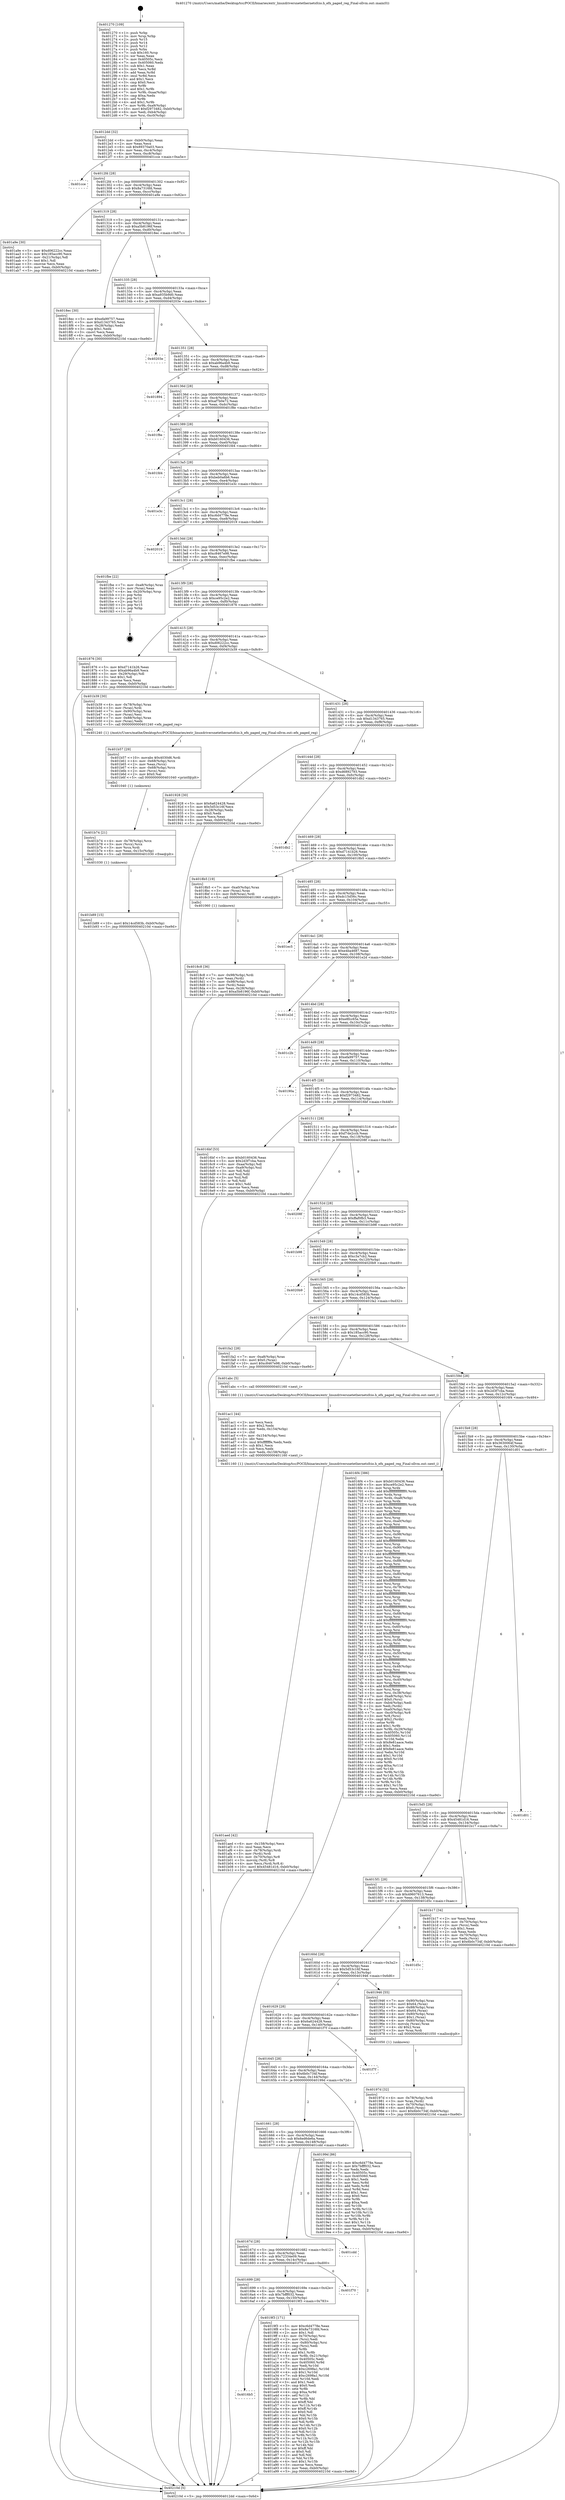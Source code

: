 digraph "0x401270" {
  label = "0x401270 (/mnt/c/Users/mathe/Desktop/tcc/POCII/binaries/extr_linuxdriversnetethernetsfcio.h_efx_paged_reg_Final-ollvm.out::main(0))"
  labelloc = "t"
  node[shape=record]

  Entry [label="",width=0.3,height=0.3,shape=circle,fillcolor=black,style=filled]
  "0x4012dd" [label="{
     0x4012dd [32]\l
     | [instrs]\l
     &nbsp;&nbsp;0x4012dd \<+6\>: mov -0xb0(%rbp),%eax\l
     &nbsp;&nbsp;0x4012e3 \<+2\>: mov %eax,%ecx\l
     &nbsp;&nbsp;0x4012e5 \<+6\>: sub $0x89370a03,%ecx\l
     &nbsp;&nbsp;0x4012eb \<+6\>: mov %eax,-0xc4(%rbp)\l
     &nbsp;&nbsp;0x4012f1 \<+6\>: mov %ecx,-0xc8(%rbp)\l
     &nbsp;&nbsp;0x4012f7 \<+6\>: je 0000000000401cce \<main+0xa5e\>\l
  }"]
  "0x401cce" [label="{
     0x401cce\l
  }", style=dashed]
  "0x4012fd" [label="{
     0x4012fd [28]\l
     | [instrs]\l
     &nbsp;&nbsp;0x4012fd \<+5\>: jmp 0000000000401302 \<main+0x92\>\l
     &nbsp;&nbsp;0x401302 \<+6\>: mov -0xc4(%rbp),%eax\l
     &nbsp;&nbsp;0x401308 \<+5\>: sub $0x8a7316fd,%eax\l
     &nbsp;&nbsp;0x40130d \<+6\>: mov %eax,-0xcc(%rbp)\l
     &nbsp;&nbsp;0x401313 \<+6\>: je 0000000000401a9e \<main+0x82e\>\l
  }"]
  Exit [label="",width=0.3,height=0.3,shape=circle,fillcolor=black,style=filled,peripheries=2]
  "0x401a9e" [label="{
     0x401a9e [30]\l
     | [instrs]\l
     &nbsp;&nbsp;0x401a9e \<+5\>: mov $0xd06222cc,%eax\l
     &nbsp;&nbsp;0x401aa3 \<+5\>: mov $0x185acc90,%ecx\l
     &nbsp;&nbsp;0x401aa8 \<+3\>: mov -0x21(%rbp),%dl\l
     &nbsp;&nbsp;0x401aab \<+3\>: test $0x1,%dl\l
     &nbsp;&nbsp;0x401aae \<+3\>: cmovne %ecx,%eax\l
     &nbsp;&nbsp;0x401ab1 \<+6\>: mov %eax,-0xb0(%rbp)\l
     &nbsp;&nbsp;0x401ab7 \<+5\>: jmp 000000000040210d \<main+0xe9d\>\l
  }"]
  "0x401319" [label="{
     0x401319 [28]\l
     | [instrs]\l
     &nbsp;&nbsp;0x401319 \<+5\>: jmp 000000000040131e \<main+0xae\>\l
     &nbsp;&nbsp;0x40131e \<+6\>: mov -0xc4(%rbp),%eax\l
     &nbsp;&nbsp;0x401324 \<+5\>: sub $0xa5b8196f,%eax\l
     &nbsp;&nbsp;0x401329 \<+6\>: mov %eax,-0xd0(%rbp)\l
     &nbsp;&nbsp;0x40132f \<+6\>: je 00000000004018ec \<main+0x67c\>\l
  }"]
  "0x401b89" [label="{
     0x401b89 [15]\l
     | [instrs]\l
     &nbsp;&nbsp;0x401b89 \<+10\>: movl $0x14cd583b,-0xb0(%rbp)\l
     &nbsp;&nbsp;0x401b93 \<+5\>: jmp 000000000040210d \<main+0xe9d\>\l
  }"]
  "0x4018ec" [label="{
     0x4018ec [30]\l
     | [instrs]\l
     &nbsp;&nbsp;0x4018ec \<+5\>: mov $0xefa99757,%eax\l
     &nbsp;&nbsp;0x4018f1 \<+5\>: mov $0xd1343765,%ecx\l
     &nbsp;&nbsp;0x4018f6 \<+3\>: mov -0x28(%rbp),%edx\l
     &nbsp;&nbsp;0x4018f9 \<+3\>: cmp $0x1,%edx\l
     &nbsp;&nbsp;0x4018fc \<+3\>: cmovl %ecx,%eax\l
     &nbsp;&nbsp;0x4018ff \<+6\>: mov %eax,-0xb0(%rbp)\l
     &nbsp;&nbsp;0x401905 \<+5\>: jmp 000000000040210d \<main+0xe9d\>\l
  }"]
  "0x401335" [label="{
     0x401335 [28]\l
     | [instrs]\l
     &nbsp;&nbsp;0x401335 \<+5\>: jmp 000000000040133a \<main+0xca\>\l
     &nbsp;&nbsp;0x40133a \<+6\>: mov -0xc4(%rbp),%eax\l
     &nbsp;&nbsp;0x401340 \<+5\>: sub $0xa935b9d0,%eax\l
     &nbsp;&nbsp;0x401345 \<+6\>: mov %eax,-0xd4(%rbp)\l
     &nbsp;&nbsp;0x40134b \<+6\>: je 000000000040203e \<main+0xdce\>\l
  }"]
  "0x401b74" [label="{
     0x401b74 [21]\l
     | [instrs]\l
     &nbsp;&nbsp;0x401b74 \<+4\>: mov -0x78(%rbp),%rcx\l
     &nbsp;&nbsp;0x401b78 \<+3\>: mov (%rcx),%rcx\l
     &nbsp;&nbsp;0x401b7b \<+3\>: mov %rcx,%rdi\l
     &nbsp;&nbsp;0x401b7e \<+6\>: mov %eax,-0x15c(%rbp)\l
     &nbsp;&nbsp;0x401b84 \<+5\>: call 0000000000401030 \<free@plt\>\l
     | [calls]\l
     &nbsp;&nbsp;0x401030 \{1\} (unknown)\l
  }"]
  "0x40203e" [label="{
     0x40203e\l
  }", style=dashed]
  "0x401351" [label="{
     0x401351 [28]\l
     | [instrs]\l
     &nbsp;&nbsp;0x401351 \<+5\>: jmp 0000000000401356 \<main+0xe6\>\l
     &nbsp;&nbsp;0x401356 \<+6\>: mov -0xc4(%rbp),%eax\l
     &nbsp;&nbsp;0x40135c \<+5\>: sub $0xab96a4b9,%eax\l
     &nbsp;&nbsp;0x401361 \<+6\>: mov %eax,-0xd8(%rbp)\l
     &nbsp;&nbsp;0x401367 \<+6\>: je 0000000000401894 \<main+0x624\>\l
  }"]
  "0x401b57" [label="{
     0x401b57 [29]\l
     | [instrs]\l
     &nbsp;&nbsp;0x401b57 \<+10\>: movabs $0x4030d6,%rdi\l
     &nbsp;&nbsp;0x401b61 \<+4\>: mov -0x68(%rbp),%rcx\l
     &nbsp;&nbsp;0x401b65 \<+2\>: mov %eax,(%rcx)\l
     &nbsp;&nbsp;0x401b67 \<+4\>: mov -0x68(%rbp),%rcx\l
     &nbsp;&nbsp;0x401b6b \<+2\>: mov (%rcx),%esi\l
     &nbsp;&nbsp;0x401b6d \<+2\>: mov $0x0,%al\l
     &nbsp;&nbsp;0x401b6f \<+5\>: call 0000000000401040 \<printf@plt\>\l
     | [calls]\l
     &nbsp;&nbsp;0x401040 \{1\} (unknown)\l
  }"]
  "0x401894" [label="{
     0x401894\l
  }", style=dashed]
  "0x40136d" [label="{
     0x40136d [28]\l
     | [instrs]\l
     &nbsp;&nbsp;0x40136d \<+5\>: jmp 0000000000401372 \<main+0x102\>\l
     &nbsp;&nbsp;0x401372 \<+6\>: mov -0xc4(%rbp),%eax\l
     &nbsp;&nbsp;0x401378 \<+5\>: sub $0xaf7b0e72,%eax\l
     &nbsp;&nbsp;0x40137d \<+6\>: mov %eax,-0xdc(%rbp)\l
     &nbsp;&nbsp;0x401383 \<+6\>: je 0000000000401f8e \<main+0xd1e\>\l
  }"]
  "0x401aed" [label="{
     0x401aed [42]\l
     | [instrs]\l
     &nbsp;&nbsp;0x401aed \<+6\>: mov -0x158(%rbp),%ecx\l
     &nbsp;&nbsp;0x401af3 \<+3\>: imul %eax,%ecx\l
     &nbsp;&nbsp;0x401af6 \<+4\>: mov -0x78(%rbp),%rdi\l
     &nbsp;&nbsp;0x401afa \<+3\>: mov (%rdi),%rdi\l
     &nbsp;&nbsp;0x401afd \<+4\>: mov -0x70(%rbp),%r8\l
     &nbsp;&nbsp;0x401b01 \<+3\>: movslq (%r8),%r8\l
     &nbsp;&nbsp;0x401b04 \<+4\>: mov %ecx,(%rdi,%r8,4)\l
     &nbsp;&nbsp;0x401b08 \<+10\>: movl $0x45481d16,-0xb0(%rbp)\l
     &nbsp;&nbsp;0x401b12 \<+5\>: jmp 000000000040210d \<main+0xe9d\>\l
  }"]
  "0x401f8e" [label="{
     0x401f8e\l
  }", style=dashed]
  "0x401389" [label="{
     0x401389 [28]\l
     | [instrs]\l
     &nbsp;&nbsp;0x401389 \<+5\>: jmp 000000000040138e \<main+0x11e\>\l
     &nbsp;&nbsp;0x40138e \<+6\>: mov -0xc4(%rbp),%eax\l
     &nbsp;&nbsp;0x401394 \<+5\>: sub $0xb0160436,%eax\l
     &nbsp;&nbsp;0x401399 \<+6\>: mov %eax,-0xe0(%rbp)\l
     &nbsp;&nbsp;0x40139f \<+6\>: je 0000000000401fd4 \<main+0xd64\>\l
  }"]
  "0x401ac1" [label="{
     0x401ac1 [44]\l
     | [instrs]\l
     &nbsp;&nbsp;0x401ac1 \<+2\>: xor %ecx,%ecx\l
     &nbsp;&nbsp;0x401ac3 \<+5\>: mov $0x2,%edx\l
     &nbsp;&nbsp;0x401ac8 \<+6\>: mov %edx,-0x154(%rbp)\l
     &nbsp;&nbsp;0x401ace \<+1\>: cltd\l
     &nbsp;&nbsp;0x401acf \<+6\>: mov -0x154(%rbp),%esi\l
     &nbsp;&nbsp;0x401ad5 \<+2\>: idiv %esi\l
     &nbsp;&nbsp;0x401ad7 \<+6\>: imul $0xfffffffe,%edx,%edx\l
     &nbsp;&nbsp;0x401add \<+3\>: sub $0x1,%ecx\l
     &nbsp;&nbsp;0x401ae0 \<+2\>: sub %ecx,%edx\l
     &nbsp;&nbsp;0x401ae2 \<+6\>: mov %edx,-0x158(%rbp)\l
     &nbsp;&nbsp;0x401ae8 \<+5\>: call 0000000000401160 \<next_i\>\l
     | [calls]\l
     &nbsp;&nbsp;0x401160 \{1\} (/mnt/c/Users/mathe/Desktop/tcc/POCII/binaries/extr_linuxdriversnetethernetsfcio.h_efx_paged_reg_Final-ollvm.out::next_i)\l
  }"]
  "0x401fd4" [label="{
     0x401fd4\l
  }", style=dashed]
  "0x4013a5" [label="{
     0x4013a5 [28]\l
     | [instrs]\l
     &nbsp;&nbsp;0x4013a5 \<+5\>: jmp 00000000004013aa \<main+0x13a\>\l
     &nbsp;&nbsp;0x4013aa \<+6\>: mov -0xc4(%rbp),%eax\l
     &nbsp;&nbsp;0x4013b0 \<+5\>: sub $0xbeb0a6b6,%eax\l
     &nbsp;&nbsp;0x4013b5 \<+6\>: mov %eax,-0xe4(%rbp)\l
     &nbsp;&nbsp;0x4013bb \<+6\>: je 0000000000401e3c \<main+0xbcc\>\l
  }"]
  "0x4016b5" [label="{
     0x4016b5\l
  }", style=dashed]
  "0x401e3c" [label="{
     0x401e3c\l
  }", style=dashed]
  "0x4013c1" [label="{
     0x4013c1 [28]\l
     | [instrs]\l
     &nbsp;&nbsp;0x4013c1 \<+5\>: jmp 00000000004013c6 \<main+0x156\>\l
     &nbsp;&nbsp;0x4013c6 \<+6\>: mov -0xc4(%rbp),%eax\l
     &nbsp;&nbsp;0x4013cc \<+5\>: sub $0xc6d4778e,%eax\l
     &nbsp;&nbsp;0x4013d1 \<+6\>: mov %eax,-0xe8(%rbp)\l
     &nbsp;&nbsp;0x4013d7 \<+6\>: je 0000000000402019 \<main+0xda9\>\l
  }"]
  "0x4019f3" [label="{
     0x4019f3 [171]\l
     | [instrs]\l
     &nbsp;&nbsp;0x4019f3 \<+5\>: mov $0xc6d4778e,%eax\l
     &nbsp;&nbsp;0x4019f8 \<+5\>: mov $0x8a7316fd,%ecx\l
     &nbsp;&nbsp;0x4019fd \<+2\>: mov $0x1,%dl\l
     &nbsp;&nbsp;0x4019ff \<+4\>: mov -0x70(%rbp),%rsi\l
     &nbsp;&nbsp;0x401a03 \<+2\>: mov (%rsi),%edi\l
     &nbsp;&nbsp;0x401a05 \<+4\>: mov -0x80(%rbp),%rsi\l
     &nbsp;&nbsp;0x401a09 \<+2\>: cmp (%rsi),%edi\l
     &nbsp;&nbsp;0x401a0b \<+4\>: setl %r8b\l
     &nbsp;&nbsp;0x401a0f \<+4\>: and $0x1,%r8b\l
     &nbsp;&nbsp;0x401a13 \<+4\>: mov %r8b,-0x21(%rbp)\l
     &nbsp;&nbsp;0x401a17 \<+7\>: mov 0x40505c,%edi\l
     &nbsp;&nbsp;0x401a1e \<+8\>: mov 0x405060,%r9d\l
     &nbsp;&nbsp;0x401a26 \<+3\>: mov %edi,%r10d\l
     &nbsp;&nbsp;0x401a29 \<+7\>: add $0xc2698a1,%r10d\l
     &nbsp;&nbsp;0x401a30 \<+4\>: sub $0x1,%r10d\l
     &nbsp;&nbsp;0x401a34 \<+7\>: sub $0xc2698a1,%r10d\l
     &nbsp;&nbsp;0x401a3b \<+4\>: imul %r10d,%edi\l
     &nbsp;&nbsp;0x401a3f \<+3\>: and $0x1,%edi\l
     &nbsp;&nbsp;0x401a42 \<+3\>: cmp $0x0,%edi\l
     &nbsp;&nbsp;0x401a45 \<+4\>: sete %r8b\l
     &nbsp;&nbsp;0x401a49 \<+4\>: cmp $0xa,%r9d\l
     &nbsp;&nbsp;0x401a4d \<+4\>: setl %r11b\l
     &nbsp;&nbsp;0x401a51 \<+3\>: mov %r8b,%bl\l
     &nbsp;&nbsp;0x401a54 \<+3\>: xor $0xff,%bl\l
     &nbsp;&nbsp;0x401a57 \<+3\>: mov %r11b,%r14b\l
     &nbsp;&nbsp;0x401a5a \<+4\>: xor $0xff,%r14b\l
     &nbsp;&nbsp;0x401a5e \<+3\>: xor $0x0,%dl\l
     &nbsp;&nbsp;0x401a61 \<+3\>: mov %bl,%r15b\l
     &nbsp;&nbsp;0x401a64 \<+4\>: and $0x0,%r15b\l
     &nbsp;&nbsp;0x401a68 \<+3\>: and %dl,%r8b\l
     &nbsp;&nbsp;0x401a6b \<+3\>: mov %r14b,%r12b\l
     &nbsp;&nbsp;0x401a6e \<+4\>: and $0x0,%r12b\l
     &nbsp;&nbsp;0x401a72 \<+3\>: and %dl,%r11b\l
     &nbsp;&nbsp;0x401a75 \<+3\>: or %r8b,%r15b\l
     &nbsp;&nbsp;0x401a78 \<+3\>: or %r11b,%r12b\l
     &nbsp;&nbsp;0x401a7b \<+3\>: xor %r12b,%r15b\l
     &nbsp;&nbsp;0x401a7e \<+3\>: or %r14b,%bl\l
     &nbsp;&nbsp;0x401a81 \<+3\>: xor $0xff,%bl\l
     &nbsp;&nbsp;0x401a84 \<+3\>: or $0x0,%dl\l
     &nbsp;&nbsp;0x401a87 \<+2\>: and %dl,%bl\l
     &nbsp;&nbsp;0x401a89 \<+3\>: or %bl,%r15b\l
     &nbsp;&nbsp;0x401a8c \<+4\>: test $0x1,%r15b\l
     &nbsp;&nbsp;0x401a90 \<+3\>: cmovne %ecx,%eax\l
     &nbsp;&nbsp;0x401a93 \<+6\>: mov %eax,-0xb0(%rbp)\l
     &nbsp;&nbsp;0x401a99 \<+5\>: jmp 000000000040210d \<main+0xe9d\>\l
  }"]
  "0x402019" [label="{
     0x402019\l
  }", style=dashed]
  "0x4013dd" [label="{
     0x4013dd [28]\l
     | [instrs]\l
     &nbsp;&nbsp;0x4013dd \<+5\>: jmp 00000000004013e2 \<main+0x172\>\l
     &nbsp;&nbsp;0x4013e2 \<+6\>: mov -0xc4(%rbp),%eax\l
     &nbsp;&nbsp;0x4013e8 \<+5\>: sub $0xc8467e98,%eax\l
     &nbsp;&nbsp;0x4013ed \<+6\>: mov %eax,-0xec(%rbp)\l
     &nbsp;&nbsp;0x4013f3 \<+6\>: je 0000000000401fbe \<main+0xd4e\>\l
  }"]
  "0x401699" [label="{
     0x401699 [28]\l
     | [instrs]\l
     &nbsp;&nbsp;0x401699 \<+5\>: jmp 000000000040169e \<main+0x42e\>\l
     &nbsp;&nbsp;0x40169e \<+6\>: mov -0xc4(%rbp),%eax\l
     &nbsp;&nbsp;0x4016a4 \<+5\>: sub $0x7bfff032,%eax\l
     &nbsp;&nbsp;0x4016a9 \<+6\>: mov %eax,-0x150(%rbp)\l
     &nbsp;&nbsp;0x4016af \<+6\>: je 00000000004019f3 \<main+0x783\>\l
  }"]
  "0x401fbe" [label="{
     0x401fbe [22]\l
     | [instrs]\l
     &nbsp;&nbsp;0x401fbe \<+7\>: mov -0xa8(%rbp),%rax\l
     &nbsp;&nbsp;0x401fc5 \<+2\>: mov (%rax),%eax\l
     &nbsp;&nbsp;0x401fc7 \<+4\>: lea -0x20(%rbp),%rsp\l
     &nbsp;&nbsp;0x401fcb \<+1\>: pop %rbx\l
     &nbsp;&nbsp;0x401fcc \<+2\>: pop %r12\l
     &nbsp;&nbsp;0x401fce \<+2\>: pop %r14\l
     &nbsp;&nbsp;0x401fd0 \<+2\>: pop %r15\l
     &nbsp;&nbsp;0x401fd2 \<+1\>: pop %rbp\l
     &nbsp;&nbsp;0x401fd3 \<+1\>: ret\l
  }"]
  "0x4013f9" [label="{
     0x4013f9 [28]\l
     | [instrs]\l
     &nbsp;&nbsp;0x4013f9 \<+5\>: jmp 00000000004013fe \<main+0x18e\>\l
     &nbsp;&nbsp;0x4013fe \<+6\>: mov -0xc4(%rbp),%eax\l
     &nbsp;&nbsp;0x401404 \<+5\>: sub $0xce95c2e2,%eax\l
     &nbsp;&nbsp;0x401409 \<+6\>: mov %eax,-0xf0(%rbp)\l
     &nbsp;&nbsp;0x40140f \<+6\>: je 0000000000401876 \<main+0x606\>\l
  }"]
  "0x401f70" [label="{
     0x401f70\l
  }", style=dashed]
  "0x401876" [label="{
     0x401876 [30]\l
     | [instrs]\l
     &nbsp;&nbsp;0x401876 \<+5\>: mov $0xd7141b26,%eax\l
     &nbsp;&nbsp;0x40187b \<+5\>: mov $0xab96a4b9,%ecx\l
     &nbsp;&nbsp;0x401880 \<+3\>: mov -0x29(%rbp),%dl\l
     &nbsp;&nbsp;0x401883 \<+3\>: test $0x1,%dl\l
     &nbsp;&nbsp;0x401886 \<+3\>: cmovne %ecx,%eax\l
     &nbsp;&nbsp;0x401889 \<+6\>: mov %eax,-0xb0(%rbp)\l
     &nbsp;&nbsp;0x40188f \<+5\>: jmp 000000000040210d \<main+0xe9d\>\l
  }"]
  "0x401415" [label="{
     0x401415 [28]\l
     | [instrs]\l
     &nbsp;&nbsp;0x401415 \<+5\>: jmp 000000000040141a \<main+0x1aa\>\l
     &nbsp;&nbsp;0x40141a \<+6\>: mov -0xc4(%rbp),%eax\l
     &nbsp;&nbsp;0x401420 \<+5\>: sub $0xd06222cc,%eax\l
     &nbsp;&nbsp;0x401425 \<+6\>: mov %eax,-0xf4(%rbp)\l
     &nbsp;&nbsp;0x40142b \<+6\>: je 0000000000401b39 \<main+0x8c9\>\l
  }"]
  "0x40167d" [label="{
     0x40167d [28]\l
     | [instrs]\l
     &nbsp;&nbsp;0x40167d \<+5\>: jmp 0000000000401682 \<main+0x412\>\l
     &nbsp;&nbsp;0x401682 \<+6\>: mov -0xc4(%rbp),%eax\l
     &nbsp;&nbsp;0x401688 \<+5\>: sub $0x72334e09,%eax\l
     &nbsp;&nbsp;0x40168d \<+6\>: mov %eax,-0x14c(%rbp)\l
     &nbsp;&nbsp;0x401693 \<+6\>: je 0000000000401f70 \<main+0xd00\>\l
  }"]
  "0x401b39" [label="{
     0x401b39 [30]\l
     | [instrs]\l
     &nbsp;&nbsp;0x401b39 \<+4\>: mov -0x78(%rbp),%rax\l
     &nbsp;&nbsp;0x401b3d \<+3\>: mov (%rax),%rdi\l
     &nbsp;&nbsp;0x401b40 \<+7\>: mov -0x90(%rbp),%rax\l
     &nbsp;&nbsp;0x401b47 \<+2\>: mov (%rax),%esi\l
     &nbsp;&nbsp;0x401b49 \<+7\>: mov -0x88(%rbp),%rax\l
     &nbsp;&nbsp;0x401b50 \<+2\>: mov (%rax),%edx\l
     &nbsp;&nbsp;0x401b52 \<+5\>: call 0000000000401240 \<efx_paged_reg\>\l
     | [calls]\l
     &nbsp;&nbsp;0x401240 \{1\} (/mnt/c/Users/mathe/Desktop/tcc/POCII/binaries/extr_linuxdriversnetethernetsfcio.h_efx_paged_reg_Final-ollvm.out::efx_paged_reg)\l
  }"]
  "0x401431" [label="{
     0x401431 [28]\l
     | [instrs]\l
     &nbsp;&nbsp;0x401431 \<+5\>: jmp 0000000000401436 \<main+0x1c6\>\l
     &nbsp;&nbsp;0x401436 \<+6\>: mov -0xc4(%rbp),%eax\l
     &nbsp;&nbsp;0x40143c \<+5\>: sub $0xd1343765,%eax\l
     &nbsp;&nbsp;0x401441 \<+6\>: mov %eax,-0xf8(%rbp)\l
     &nbsp;&nbsp;0x401447 \<+6\>: je 0000000000401928 \<main+0x6b8\>\l
  }"]
  "0x401cdd" [label="{
     0x401cdd\l
  }", style=dashed]
  "0x401928" [label="{
     0x401928 [30]\l
     | [instrs]\l
     &nbsp;&nbsp;0x401928 \<+5\>: mov $0x6a624428,%eax\l
     &nbsp;&nbsp;0x40192d \<+5\>: mov $0x5d53c16f,%ecx\l
     &nbsp;&nbsp;0x401932 \<+3\>: mov -0x28(%rbp),%edx\l
     &nbsp;&nbsp;0x401935 \<+3\>: cmp $0x0,%edx\l
     &nbsp;&nbsp;0x401938 \<+3\>: cmove %ecx,%eax\l
     &nbsp;&nbsp;0x40193b \<+6\>: mov %eax,-0xb0(%rbp)\l
     &nbsp;&nbsp;0x401941 \<+5\>: jmp 000000000040210d \<main+0xe9d\>\l
  }"]
  "0x40144d" [label="{
     0x40144d [28]\l
     | [instrs]\l
     &nbsp;&nbsp;0x40144d \<+5\>: jmp 0000000000401452 \<main+0x1e2\>\l
     &nbsp;&nbsp;0x401452 \<+6\>: mov -0xc4(%rbp),%eax\l
     &nbsp;&nbsp;0x401458 \<+5\>: sub $0xd6892793,%eax\l
     &nbsp;&nbsp;0x40145d \<+6\>: mov %eax,-0xfc(%rbp)\l
     &nbsp;&nbsp;0x401463 \<+6\>: je 0000000000401db2 \<main+0xb42\>\l
  }"]
  "0x401661" [label="{
     0x401661 [28]\l
     | [instrs]\l
     &nbsp;&nbsp;0x401661 \<+5\>: jmp 0000000000401666 \<main+0x3f6\>\l
     &nbsp;&nbsp;0x401666 \<+6\>: mov -0xc4(%rbp),%eax\l
     &nbsp;&nbsp;0x40166c \<+5\>: sub $0x6ed6de6a,%eax\l
     &nbsp;&nbsp;0x401671 \<+6\>: mov %eax,-0x148(%rbp)\l
     &nbsp;&nbsp;0x401677 \<+6\>: je 0000000000401cdd \<main+0xa6d\>\l
  }"]
  "0x401db2" [label="{
     0x401db2\l
  }", style=dashed]
  "0x401469" [label="{
     0x401469 [28]\l
     | [instrs]\l
     &nbsp;&nbsp;0x401469 \<+5\>: jmp 000000000040146e \<main+0x1fe\>\l
     &nbsp;&nbsp;0x40146e \<+6\>: mov -0xc4(%rbp),%eax\l
     &nbsp;&nbsp;0x401474 \<+5\>: sub $0xd7141b26,%eax\l
     &nbsp;&nbsp;0x401479 \<+6\>: mov %eax,-0x100(%rbp)\l
     &nbsp;&nbsp;0x40147f \<+6\>: je 00000000004018b5 \<main+0x645\>\l
  }"]
  "0x40199d" [label="{
     0x40199d [86]\l
     | [instrs]\l
     &nbsp;&nbsp;0x40199d \<+5\>: mov $0xc6d4778e,%eax\l
     &nbsp;&nbsp;0x4019a2 \<+5\>: mov $0x7bfff032,%ecx\l
     &nbsp;&nbsp;0x4019a7 \<+2\>: xor %edx,%edx\l
     &nbsp;&nbsp;0x4019a9 \<+7\>: mov 0x40505c,%esi\l
     &nbsp;&nbsp;0x4019b0 \<+7\>: mov 0x405060,%edi\l
     &nbsp;&nbsp;0x4019b7 \<+3\>: sub $0x1,%edx\l
     &nbsp;&nbsp;0x4019ba \<+3\>: mov %esi,%r8d\l
     &nbsp;&nbsp;0x4019bd \<+3\>: add %edx,%r8d\l
     &nbsp;&nbsp;0x4019c0 \<+4\>: imul %r8d,%esi\l
     &nbsp;&nbsp;0x4019c4 \<+3\>: and $0x1,%esi\l
     &nbsp;&nbsp;0x4019c7 \<+3\>: cmp $0x0,%esi\l
     &nbsp;&nbsp;0x4019ca \<+4\>: sete %r9b\l
     &nbsp;&nbsp;0x4019ce \<+3\>: cmp $0xa,%edi\l
     &nbsp;&nbsp;0x4019d1 \<+4\>: setl %r10b\l
     &nbsp;&nbsp;0x4019d5 \<+3\>: mov %r9b,%r11b\l
     &nbsp;&nbsp;0x4019d8 \<+3\>: and %r10b,%r11b\l
     &nbsp;&nbsp;0x4019db \<+3\>: xor %r10b,%r9b\l
     &nbsp;&nbsp;0x4019de \<+3\>: or %r9b,%r11b\l
     &nbsp;&nbsp;0x4019e1 \<+4\>: test $0x1,%r11b\l
     &nbsp;&nbsp;0x4019e5 \<+3\>: cmovne %ecx,%eax\l
     &nbsp;&nbsp;0x4019e8 \<+6\>: mov %eax,-0xb0(%rbp)\l
     &nbsp;&nbsp;0x4019ee \<+5\>: jmp 000000000040210d \<main+0xe9d\>\l
  }"]
  "0x4018b5" [label="{
     0x4018b5 [19]\l
     | [instrs]\l
     &nbsp;&nbsp;0x4018b5 \<+7\>: mov -0xa0(%rbp),%rax\l
     &nbsp;&nbsp;0x4018bc \<+3\>: mov (%rax),%rax\l
     &nbsp;&nbsp;0x4018bf \<+4\>: mov 0x8(%rax),%rdi\l
     &nbsp;&nbsp;0x4018c3 \<+5\>: call 0000000000401060 \<atoi@plt\>\l
     | [calls]\l
     &nbsp;&nbsp;0x401060 \{1\} (unknown)\l
  }"]
  "0x401485" [label="{
     0x401485 [28]\l
     | [instrs]\l
     &nbsp;&nbsp;0x401485 \<+5\>: jmp 000000000040148a \<main+0x21a\>\l
     &nbsp;&nbsp;0x40148a \<+6\>: mov -0xc4(%rbp),%eax\l
     &nbsp;&nbsp;0x401490 \<+5\>: sub $0xdc15d56c,%eax\l
     &nbsp;&nbsp;0x401495 \<+6\>: mov %eax,-0x104(%rbp)\l
     &nbsp;&nbsp;0x40149b \<+6\>: je 0000000000401ec5 \<main+0xc55\>\l
  }"]
  "0x401645" [label="{
     0x401645 [28]\l
     | [instrs]\l
     &nbsp;&nbsp;0x401645 \<+5\>: jmp 000000000040164a \<main+0x3da\>\l
     &nbsp;&nbsp;0x40164a \<+6\>: mov -0xc4(%rbp),%eax\l
     &nbsp;&nbsp;0x401650 \<+5\>: sub $0x6b0c734f,%eax\l
     &nbsp;&nbsp;0x401655 \<+6\>: mov %eax,-0x144(%rbp)\l
     &nbsp;&nbsp;0x40165b \<+6\>: je 000000000040199d \<main+0x72d\>\l
  }"]
  "0x401ec5" [label="{
     0x401ec5\l
  }", style=dashed]
  "0x4014a1" [label="{
     0x4014a1 [28]\l
     | [instrs]\l
     &nbsp;&nbsp;0x4014a1 \<+5\>: jmp 00000000004014a6 \<main+0x236\>\l
     &nbsp;&nbsp;0x4014a6 \<+6\>: mov -0xc4(%rbp),%eax\l
     &nbsp;&nbsp;0x4014ac \<+5\>: sub $0xe4ba4687,%eax\l
     &nbsp;&nbsp;0x4014b1 \<+6\>: mov %eax,-0x108(%rbp)\l
     &nbsp;&nbsp;0x4014b7 \<+6\>: je 0000000000401e2d \<main+0xbbd\>\l
  }"]
  "0x401f7f" [label="{
     0x401f7f\l
  }", style=dashed]
  "0x401e2d" [label="{
     0x401e2d\l
  }", style=dashed]
  "0x4014bd" [label="{
     0x4014bd [28]\l
     | [instrs]\l
     &nbsp;&nbsp;0x4014bd \<+5\>: jmp 00000000004014c2 \<main+0x252\>\l
     &nbsp;&nbsp;0x4014c2 \<+6\>: mov -0xc4(%rbp),%eax\l
     &nbsp;&nbsp;0x4014c8 \<+5\>: sub $0xe8fcc65e,%eax\l
     &nbsp;&nbsp;0x4014cd \<+6\>: mov %eax,-0x10c(%rbp)\l
     &nbsp;&nbsp;0x4014d3 \<+6\>: je 0000000000401c2b \<main+0x9bb\>\l
  }"]
  "0x40197d" [label="{
     0x40197d [32]\l
     | [instrs]\l
     &nbsp;&nbsp;0x40197d \<+4\>: mov -0x78(%rbp),%rdi\l
     &nbsp;&nbsp;0x401981 \<+3\>: mov %rax,(%rdi)\l
     &nbsp;&nbsp;0x401984 \<+4\>: mov -0x70(%rbp),%rax\l
     &nbsp;&nbsp;0x401988 \<+6\>: movl $0x0,(%rax)\l
     &nbsp;&nbsp;0x40198e \<+10\>: movl $0x6b0c734f,-0xb0(%rbp)\l
     &nbsp;&nbsp;0x401998 \<+5\>: jmp 000000000040210d \<main+0xe9d\>\l
  }"]
  "0x401c2b" [label="{
     0x401c2b\l
  }", style=dashed]
  "0x4014d9" [label="{
     0x4014d9 [28]\l
     | [instrs]\l
     &nbsp;&nbsp;0x4014d9 \<+5\>: jmp 00000000004014de \<main+0x26e\>\l
     &nbsp;&nbsp;0x4014de \<+6\>: mov -0xc4(%rbp),%eax\l
     &nbsp;&nbsp;0x4014e4 \<+5\>: sub $0xefa99757,%eax\l
     &nbsp;&nbsp;0x4014e9 \<+6\>: mov %eax,-0x110(%rbp)\l
     &nbsp;&nbsp;0x4014ef \<+6\>: je 000000000040190a \<main+0x69a\>\l
  }"]
  "0x401629" [label="{
     0x401629 [28]\l
     | [instrs]\l
     &nbsp;&nbsp;0x401629 \<+5\>: jmp 000000000040162e \<main+0x3be\>\l
     &nbsp;&nbsp;0x40162e \<+6\>: mov -0xc4(%rbp),%eax\l
     &nbsp;&nbsp;0x401634 \<+5\>: sub $0x6a624428,%eax\l
     &nbsp;&nbsp;0x401639 \<+6\>: mov %eax,-0x140(%rbp)\l
     &nbsp;&nbsp;0x40163f \<+6\>: je 0000000000401f7f \<main+0xd0f\>\l
  }"]
  "0x40190a" [label="{
     0x40190a\l
  }", style=dashed]
  "0x4014f5" [label="{
     0x4014f5 [28]\l
     | [instrs]\l
     &nbsp;&nbsp;0x4014f5 \<+5\>: jmp 00000000004014fa \<main+0x28a\>\l
     &nbsp;&nbsp;0x4014fa \<+6\>: mov -0xc4(%rbp),%eax\l
     &nbsp;&nbsp;0x401500 \<+5\>: sub $0xf2973482,%eax\l
     &nbsp;&nbsp;0x401505 \<+6\>: mov %eax,-0x114(%rbp)\l
     &nbsp;&nbsp;0x40150b \<+6\>: je 00000000004016bf \<main+0x44f\>\l
  }"]
  "0x401946" [label="{
     0x401946 [55]\l
     | [instrs]\l
     &nbsp;&nbsp;0x401946 \<+7\>: mov -0x90(%rbp),%rax\l
     &nbsp;&nbsp;0x40194d \<+6\>: movl $0x64,(%rax)\l
     &nbsp;&nbsp;0x401953 \<+7\>: mov -0x88(%rbp),%rax\l
     &nbsp;&nbsp;0x40195a \<+6\>: movl $0x64,(%rax)\l
     &nbsp;&nbsp;0x401960 \<+4\>: mov -0x80(%rbp),%rax\l
     &nbsp;&nbsp;0x401964 \<+6\>: movl $0x1,(%rax)\l
     &nbsp;&nbsp;0x40196a \<+4\>: mov -0x80(%rbp),%rax\l
     &nbsp;&nbsp;0x40196e \<+3\>: movslq (%rax),%rax\l
     &nbsp;&nbsp;0x401971 \<+4\>: shl $0x2,%rax\l
     &nbsp;&nbsp;0x401975 \<+3\>: mov %rax,%rdi\l
     &nbsp;&nbsp;0x401978 \<+5\>: call 0000000000401050 \<malloc@plt\>\l
     | [calls]\l
     &nbsp;&nbsp;0x401050 \{1\} (unknown)\l
  }"]
  "0x4016bf" [label="{
     0x4016bf [53]\l
     | [instrs]\l
     &nbsp;&nbsp;0x4016bf \<+5\>: mov $0xb0160436,%eax\l
     &nbsp;&nbsp;0x4016c4 \<+5\>: mov $0x2d3f7cba,%ecx\l
     &nbsp;&nbsp;0x4016c9 \<+6\>: mov -0xaa(%rbp),%dl\l
     &nbsp;&nbsp;0x4016cf \<+7\>: mov -0xa9(%rbp),%sil\l
     &nbsp;&nbsp;0x4016d6 \<+3\>: mov %dl,%dil\l
     &nbsp;&nbsp;0x4016d9 \<+3\>: and %sil,%dil\l
     &nbsp;&nbsp;0x4016dc \<+3\>: xor %sil,%dl\l
     &nbsp;&nbsp;0x4016df \<+3\>: or %dl,%dil\l
     &nbsp;&nbsp;0x4016e2 \<+4\>: test $0x1,%dil\l
     &nbsp;&nbsp;0x4016e6 \<+3\>: cmovne %ecx,%eax\l
     &nbsp;&nbsp;0x4016e9 \<+6\>: mov %eax,-0xb0(%rbp)\l
     &nbsp;&nbsp;0x4016ef \<+5\>: jmp 000000000040210d \<main+0xe9d\>\l
  }"]
  "0x401511" [label="{
     0x401511 [28]\l
     | [instrs]\l
     &nbsp;&nbsp;0x401511 \<+5\>: jmp 0000000000401516 \<main+0x2a6\>\l
     &nbsp;&nbsp;0x401516 \<+6\>: mov -0xc4(%rbp),%eax\l
     &nbsp;&nbsp;0x40151c \<+5\>: sub $0xf7de2ccb,%eax\l
     &nbsp;&nbsp;0x401521 \<+6\>: mov %eax,-0x118(%rbp)\l
     &nbsp;&nbsp;0x401527 \<+6\>: je 000000000040208f \<main+0xe1f\>\l
  }"]
  "0x40210d" [label="{
     0x40210d [5]\l
     | [instrs]\l
     &nbsp;&nbsp;0x40210d \<+5\>: jmp 00000000004012dd \<main+0x6d\>\l
  }"]
  "0x401270" [label="{
     0x401270 [109]\l
     | [instrs]\l
     &nbsp;&nbsp;0x401270 \<+1\>: push %rbp\l
     &nbsp;&nbsp;0x401271 \<+3\>: mov %rsp,%rbp\l
     &nbsp;&nbsp;0x401274 \<+2\>: push %r15\l
     &nbsp;&nbsp;0x401276 \<+2\>: push %r14\l
     &nbsp;&nbsp;0x401278 \<+2\>: push %r12\l
     &nbsp;&nbsp;0x40127a \<+1\>: push %rbx\l
     &nbsp;&nbsp;0x40127b \<+7\>: sub $0x160,%rsp\l
     &nbsp;&nbsp;0x401282 \<+2\>: xor %eax,%eax\l
     &nbsp;&nbsp;0x401284 \<+7\>: mov 0x40505c,%ecx\l
     &nbsp;&nbsp;0x40128b \<+7\>: mov 0x405060,%edx\l
     &nbsp;&nbsp;0x401292 \<+3\>: sub $0x1,%eax\l
     &nbsp;&nbsp;0x401295 \<+3\>: mov %ecx,%r8d\l
     &nbsp;&nbsp;0x401298 \<+3\>: add %eax,%r8d\l
     &nbsp;&nbsp;0x40129b \<+4\>: imul %r8d,%ecx\l
     &nbsp;&nbsp;0x40129f \<+3\>: and $0x1,%ecx\l
     &nbsp;&nbsp;0x4012a2 \<+3\>: cmp $0x0,%ecx\l
     &nbsp;&nbsp;0x4012a5 \<+4\>: sete %r9b\l
     &nbsp;&nbsp;0x4012a9 \<+4\>: and $0x1,%r9b\l
     &nbsp;&nbsp;0x4012ad \<+7\>: mov %r9b,-0xaa(%rbp)\l
     &nbsp;&nbsp;0x4012b4 \<+3\>: cmp $0xa,%edx\l
     &nbsp;&nbsp;0x4012b7 \<+4\>: setl %r9b\l
     &nbsp;&nbsp;0x4012bb \<+4\>: and $0x1,%r9b\l
     &nbsp;&nbsp;0x4012bf \<+7\>: mov %r9b,-0xa9(%rbp)\l
     &nbsp;&nbsp;0x4012c6 \<+10\>: movl $0xf2973482,-0xb0(%rbp)\l
     &nbsp;&nbsp;0x4012d0 \<+6\>: mov %edi,-0xb4(%rbp)\l
     &nbsp;&nbsp;0x4012d6 \<+7\>: mov %rsi,-0xc0(%rbp)\l
  }"]
  "0x40160d" [label="{
     0x40160d [28]\l
     | [instrs]\l
     &nbsp;&nbsp;0x40160d \<+5\>: jmp 0000000000401612 \<main+0x3a2\>\l
     &nbsp;&nbsp;0x401612 \<+6\>: mov -0xc4(%rbp),%eax\l
     &nbsp;&nbsp;0x401618 \<+5\>: sub $0x5d53c16f,%eax\l
     &nbsp;&nbsp;0x40161d \<+6\>: mov %eax,-0x13c(%rbp)\l
     &nbsp;&nbsp;0x401623 \<+6\>: je 0000000000401946 \<main+0x6d6\>\l
  }"]
  "0x40208f" [label="{
     0x40208f\l
  }", style=dashed]
  "0x40152d" [label="{
     0x40152d [28]\l
     | [instrs]\l
     &nbsp;&nbsp;0x40152d \<+5\>: jmp 0000000000401532 \<main+0x2c2\>\l
     &nbsp;&nbsp;0x401532 \<+6\>: mov -0xc4(%rbp),%eax\l
     &nbsp;&nbsp;0x401538 \<+5\>: sub $0xffaf0fb3,%eax\l
     &nbsp;&nbsp;0x40153d \<+6\>: mov %eax,-0x11c(%rbp)\l
     &nbsp;&nbsp;0x401543 \<+6\>: je 0000000000401b98 \<main+0x928\>\l
  }"]
  "0x401d5c" [label="{
     0x401d5c\l
  }", style=dashed]
  "0x401b98" [label="{
     0x401b98\l
  }", style=dashed]
  "0x401549" [label="{
     0x401549 [28]\l
     | [instrs]\l
     &nbsp;&nbsp;0x401549 \<+5\>: jmp 000000000040154e \<main+0x2de\>\l
     &nbsp;&nbsp;0x40154e \<+6\>: mov -0xc4(%rbp),%eax\l
     &nbsp;&nbsp;0x401554 \<+5\>: sub $0xc3a7cb2,%eax\l
     &nbsp;&nbsp;0x401559 \<+6\>: mov %eax,-0x120(%rbp)\l
     &nbsp;&nbsp;0x40155f \<+6\>: je 00000000004020b9 \<main+0xe49\>\l
  }"]
  "0x4015f1" [label="{
     0x4015f1 [28]\l
     | [instrs]\l
     &nbsp;&nbsp;0x4015f1 \<+5\>: jmp 00000000004015f6 \<main+0x386\>\l
     &nbsp;&nbsp;0x4015f6 \<+6\>: mov -0xc4(%rbp),%eax\l
     &nbsp;&nbsp;0x4015fc \<+5\>: sub $0x49607613,%eax\l
     &nbsp;&nbsp;0x401601 \<+6\>: mov %eax,-0x138(%rbp)\l
     &nbsp;&nbsp;0x401607 \<+6\>: je 0000000000401d5c \<main+0xaec\>\l
  }"]
  "0x4020b9" [label="{
     0x4020b9\l
  }", style=dashed]
  "0x401565" [label="{
     0x401565 [28]\l
     | [instrs]\l
     &nbsp;&nbsp;0x401565 \<+5\>: jmp 000000000040156a \<main+0x2fa\>\l
     &nbsp;&nbsp;0x40156a \<+6\>: mov -0xc4(%rbp),%eax\l
     &nbsp;&nbsp;0x401570 \<+5\>: sub $0x14cd583b,%eax\l
     &nbsp;&nbsp;0x401575 \<+6\>: mov %eax,-0x124(%rbp)\l
     &nbsp;&nbsp;0x40157b \<+6\>: je 0000000000401fa2 \<main+0xd32\>\l
  }"]
  "0x401b17" [label="{
     0x401b17 [34]\l
     | [instrs]\l
     &nbsp;&nbsp;0x401b17 \<+2\>: xor %eax,%eax\l
     &nbsp;&nbsp;0x401b19 \<+4\>: mov -0x70(%rbp),%rcx\l
     &nbsp;&nbsp;0x401b1d \<+2\>: mov (%rcx),%edx\l
     &nbsp;&nbsp;0x401b1f \<+3\>: sub $0x1,%eax\l
     &nbsp;&nbsp;0x401b22 \<+2\>: sub %eax,%edx\l
     &nbsp;&nbsp;0x401b24 \<+4\>: mov -0x70(%rbp),%rcx\l
     &nbsp;&nbsp;0x401b28 \<+2\>: mov %edx,(%rcx)\l
     &nbsp;&nbsp;0x401b2a \<+10\>: movl $0x6b0c734f,-0xb0(%rbp)\l
     &nbsp;&nbsp;0x401b34 \<+5\>: jmp 000000000040210d \<main+0xe9d\>\l
  }"]
  "0x401fa2" [label="{
     0x401fa2 [28]\l
     | [instrs]\l
     &nbsp;&nbsp;0x401fa2 \<+7\>: mov -0xa8(%rbp),%rax\l
     &nbsp;&nbsp;0x401fa9 \<+6\>: movl $0x0,(%rax)\l
     &nbsp;&nbsp;0x401faf \<+10\>: movl $0xc8467e98,-0xb0(%rbp)\l
     &nbsp;&nbsp;0x401fb9 \<+5\>: jmp 000000000040210d \<main+0xe9d\>\l
  }"]
  "0x401581" [label="{
     0x401581 [28]\l
     | [instrs]\l
     &nbsp;&nbsp;0x401581 \<+5\>: jmp 0000000000401586 \<main+0x316\>\l
     &nbsp;&nbsp;0x401586 \<+6\>: mov -0xc4(%rbp),%eax\l
     &nbsp;&nbsp;0x40158c \<+5\>: sub $0x185acc90,%eax\l
     &nbsp;&nbsp;0x401591 \<+6\>: mov %eax,-0x128(%rbp)\l
     &nbsp;&nbsp;0x401597 \<+6\>: je 0000000000401abc \<main+0x84c\>\l
  }"]
  "0x4015d5" [label="{
     0x4015d5 [28]\l
     | [instrs]\l
     &nbsp;&nbsp;0x4015d5 \<+5\>: jmp 00000000004015da \<main+0x36a\>\l
     &nbsp;&nbsp;0x4015da \<+6\>: mov -0xc4(%rbp),%eax\l
     &nbsp;&nbsp;0x4015e0 \<+5\>: sub $0x45481d16,%eax\l
     &nbsp;&nbsp;0x4015e5 \<+6\>: mov %eax,-0x134(%rbp)\l
     &nbsp;&nbsp;0x4015eb \<+6\>: je 0000000000401b17 \<main+0x8a7\>\l
  }"]
  "0x401abc" [label="{
     0x401abc [5]\l
     | [instrs]\l
     &nbsp;&nbsp;0x401abc \<+5\>: call 0000000000401160 \<next_i\>\l
     | [calls]\l
     &nbsp;&nbsp;0x401160 \{1\} (/mnt/c/Users/mathe/Desktop/tcc/POCII/binaries/extr_linuxdriversnetethernetsfcio.h_efx_paged_reg_Final-ollvm.out::next_i)\l
  }"]
  "0x40159d" [label="{
     0x40159d [28]\l
     | [instrs]\l
     &nbsp;&nbsp;0x40159d \<+5\>: jmp 00000000004015a2 \<main+0x332\>\l
     &nbsp;&nbsp;0x4015a2 \<+6\>: mov -0xc4(%rbp),%eax\l
     &nbsp;&nbsp;0x4015a8 \<+5\>: sub $0x2d3f7cba,%eax\l
     &nbsp;&nbsp;0x4015ad \<+6\>: mov %eax,-0x12c(%rbp)\l
     &nbsp;&nbsp;0x4015b3 \<+6\>: je 00000000004016f4 \<main+0x484\>\l
  }"]
  "0x401d01" [label="{
     0x401d01\l
  }", style=dashed]
  "0x4016f4" [label="{
     0x4016f4 [386]\l
     | [instrs]\l
     &nbsp;&nbsp;0x4016f4 \<+5\>: mov $0xb0160436,%eax\l
     &nbsp;&nbsp;0x4016f9 \<+5\>: mov $0xce95c2e2,%ecx\l
     &nbsp;&nbsp;0x4016fe \<+3\>: mov %rsp,%rdx\l
     &nbsp;&nbsp;0x401701 \<+4\>: add $0xfffffffffffffff0,%rdx\l
     &nbsp;&nbsp;0x401705 \<+3\>: mov %rdx,%rsp\l
     &nbsp;&nbsp;0x401708 \<+7\>: mov %rdx,-0xa8(%rbp)\l
     &nbsp;&nbsp;0x40170f \<+3\>: mov %rsp,%rdx\l
     &nbsp;&nbsp;0x401712 \<+4\>: add $0xfffffffffffffff0,%rdx\l
     &nbsp;&nbsp;0x401716 \<+3\>: mov %rdx,%rsp\l
     &nbsp;&nbsp;0x401719 \<+3\>: mov %rsp,%rsi\l
     &nbsp;&nbsp;0x40171c \<+4\>: add $0xfffffffffffffff0,%rsi\l
     &nbsp;&nbsp;0x401720 \<+3\>: mov %rsi,%rsp\l
     &nbsp;&nbsp;0x401723 \<+7\>: mov %rsi,-0xa0(%rbp)\l
     &nbsp;&nbsp;0x40172a \<+3\>: mov %rsp,%rsi\l
     &nbsp;&nbsp;0x40172d \<+4\>: add $0xfffffffffffffff0,%rsi\l
     &nbsp;&nbsp;0x401731 \<+3\>: mov %rsi,%rsp\l
     &nbsp;&nbsp;0x401734 \<+7\>: mov %rsi,-0x98(%rbp)\l
     &nbsp;&nbsp;0x40173b \<+3\>: mov %rsp,%rsi\l
     &nbsp;&nbsp;0x40173e \<+4\>: add $0xfffffffffffffff0,%rsi\l
     &nbsp;&nbsp;0x401742 \<+3\>: mov %rsi,%rsp\l
     &nbsp;&nbsp;0x401745 \<+7\>: mov %rsi,-0x90(%rbp)\l
     &nbsp;&nbsp;0x40174c \<+3\>: mov %rsp,%rsi\l
     &nbsp;&nbsp;0x40174f \<+4\>: add $0xfffffffffffffff0,%rsi\l
     &nbsp;&nbsp;0x401753 \<+3\>: mov %rsi,%rsp\l
     &nbsp;&nbsp;0x401756 \<+7\>: mov %rsi,-0x88(%rbp)\l
     &nbsp;&nbsp;0x40175d \<+3\>: mov %rsp,%rsi\l
     &nbsp;&nbsp;0x401760 \<+4\>: add $0xfffffffffffffff0,%rsi\l
     &nbsp;&nbsp;0x401764 \<+3\>: mov %rsi,%rsp\l
     &nbsp;&nbsp;0x401767 \<+4\>: mov %rsi,-0x80(%rbp)\l
     &nbsp;&nbsp;0x40176b \<+3\>: mov %rsp,%rsi\l
     &nbsp;&nbsp;0x40176e \<+4\>: add $0xfffffffffffffff0,%rsi\l
     &nbsp;&nbsp;0x401772 \<+3\>: mov %rsi,%rsp\l
     &nbsp;&nbsp;0x401775 \<+4\>: mov %rsi,-0x78(%rbp)\l
     &nbsp;&nbsp;0x401779 \<+3\>: mov %rsp,%rsi\l
     &nbsp;&nbsp;0x40177c \<+4\>: add $0xfffffffffffffff0,%rsi\l
     &nbsp;&nbsp;0x401780 \<+3\>: mov %rsi,%rsp\l
     &nbsp;&nbsp;0x401783 \<+4\>: mov %rsi,-0x70(%rbp)\l
     &nbsp;&nbsp;0x401787 \<+3\>: mov %rsp,%rsi\l
     &nbsp;&nbsp;0x40178a \<+4\>: add $0xfffffffffffffff0,%rsi\l
     &nbsp;&nbsp;0x40178e \<+3\>: mov %rsi,%rsp\l
     &nbsp;&nbsp;0x401791 \<+4\>: mov %rsi,-0x68(%rbp)\l
     &nbsp;&nbsp;0x401795 \<+3\>: mov %rsp,%rsi\l
     &nbsp;&nbsp;0x401798 \<+4\>: add $0xfffffffffffffff0,%rsi\l
     &nbsp;&nbsp;0x40179c \<+3\>: mov %rsi,%rsp\l
     &nbsp;&nbsp;0x40179f \<+4\>: mov %rsi,-0x60(%rbp)\l
     &nbsp;&nbsp;0x4017a3 \<+3\>: mov %rsp,%rsi\l
     &nbsp;&nbsp;0x4017a6 \<+4\>: add $0xfffffffffffffff0,%rsi\l
     &nbsp;&nbsp;0x4017aa \<+3\>: mov %rsi,%rsp\l
     &nbsp;&nbsp;0x4017ad \<+4\>: mov %rsi,-0x58(%rbp)\l
     &nbsp;&nbsp;0x4017b1 \<+3\>: mov %rsp,%rsi\l
     &nbsp;&nbsp;0x4017b4 \<+4\>: add $0xfffffffffffffff0,%rsi\l
     &nbsp;&nbsp;0x4017b8 \<+3\>: mov %rsi,%rsp\l
     &nbsp;&nbsp;0x4017bb \<+4\>: mov %rsi,-0x50(%rbp)\l
     &nbsp;&nbsp;0x4017bf \<+3\>: mov %rsp,%rsi\l
     &nbsp;&nbsp;0x4017c2 \<+4\>: add $0xfffffffffffffff0,%rsi\l
     &nbsp;&nbsp;0x4017c6 \<+3\>: mov %rsi,%rsp\l
     &nbsp;&nbsp;0x4017c9 \<+4\>: mov %rsi,-0x48(%rbp)\l
     &nbsp;&nbsp;0x4017cd \<+3\>: mov %rsp,%rsi\l
     &nbsp;&nbsp;0x4017d0 \<+4\>: add $0xfffffffffffffff0,%rsi\l
     &nbsp;&nbsp;0x4017d4 \<+3\>: mov %rsi,%rsp\l
     &nbsp;&nbsp;0x4017d7 \<+4\>: mov %rsi,-0x40(%rbp)\l
     &nbsp;&nbsp;0x4017db \<+3\>: mov %rsp,%rsi\l
     &nbsp;&nbsp;0x4017de \<+4\>: add $0xfffffffffffffff0,%rsi\l
     &nbsp;&nbsp;0x4017e2 \<+3\>: mov %rsi,%rsp\l
     &nbsp;&nbsp;0x4017e5 \<+4\>: mov %rsi,-0x38(%rbp)\l
     &nbsp;&nbsp;0x4017e9 \<+7\>: mov -0xa8(%rbp),%rsi\l
     &nbsp;&nbsp;0x4017f0 \<+6\>: movl $0x0,(%rsi)\l
     &nbsp;&nbsp;0x4017f6 \<+6\>: mov -0xb4(%rbp),%edi\l
     &nbsp;&nbsp;0x4017fc \<+2\>: mov %edi,(%rdx)\l
     &nbsp;&nbsp;0x4017fe \<+7\>: mov -0xa0(%rbp),%rsi\l
     &nbsp;&nbsp;0x401805 \<+7\>: mov -0xc0(%rbp),%r8\l
     &nbsp;&nbsp;0x40180c \<+3\>: mov %r8,(%rsi)\l
     &nbsp;&nbsp;0x40180f \<+3\>: cmpl $0x2,(%rdx)\l
     &nbsp;&nbsp;0x401812 \<+4\>: setne %r9b\l
     &nbsp;&nbsp;0x401816 \<+4\>: and $0x1,%r9b\l
     &nbsp;&nbsp;0x40181a \<+4\>: mov %r9b,-0x29(%rbp)\l
     &nbsp;&nbsp;0x40181e \<+8\>: mov 0x40505c,%r10d\l
     &nbsp;&nbsp;0x401826 \<+8\>: mov 0x405060,%r11d\l
     &nbsp;&nbsp;0x40182e \<+3\>: mov %r10d,%ebx\l
     &nbsp;&nbsp;0x401831 \<+6\>: sub $0x8e81aace,%ebx\l
     &nbsp;&nbsp;0x401837 \<+3\>: sub $0x1,%ebx\l
     &nbsp;&nbsp;0x40183a \<+6\>: add $0x8e81aace,%ebx\l
     &nbsp;&nbsp;0x401840 \<+4\>: imul %ebx,%r10d\l
     &nbsp;&nbsp;0x401844 \<+4\>: and $0x1,%r10d\l
     &nbsp;&nbsp;0x401848 \<+4\>: cmp $0x0,%r10d\l
     &nbsp;&nbsp;0x40184c \<+4\>: sete %r9b\l
     &nbsp;&nbsp;0x401850 \<+4\>: cmp $0xa,%r11d\l
     &nbsp;&nbsp;0x401854 \<+4\>: setl %r14b\l
     &nbsp;&nbsp;0x401858 \<+3\>: mov %r9b,%r15b\l
     &nbsp;&nbsp;0x40185b \<+3\>: and %r14b,%r15b\l
     &nbsp;&nbsp;0x40185e \<+3\>: xor %r14b,%r9b\l
     &nbsp;&nbsp;0x401861 \<+3\>: or %r9b,%r15b\l
     &nbsp;&nbsp;0x401864 \<+4\>: test $0x1,%r15b\l
     &nbsp;&nbsp;0x401868 \<+3\>: cmovne %ecx,%eax\l
     &nbsp;&nbsp;0x40186b \<+6\>: mov %eax,-0xb0(%rbp)\l
     &nbsp;&nbsp;0x401871 \<+5\>: jmp 000000000040210d \<main+0xe9d\>\l
  }"]
  "0x4015b9" [label="{
     0x4015b9 [28]\l
     | [instrs]\l
     &nbsp;&nbsp;0x4015b9 \<+5\>: jmp 00000000004015be \<main+0x34e\>\l
     &nbsp;&nbsp;0x4015be \<+6\>: mov -0xc4(%rbp),%eax\l
     &nbsp;&nbsp;0x4015c4 \<+5\>: sub $0x3630064f,%eax\l
     &nbsp;&nbsp;0x4015c9 \<+6\>: mov %eax,-0x130(%rbp)\l
     &nbsp;&nbsp;0x4015cf \<+6\>: je 0000000000401d01 \<main+0xa91\>\l
  }"]
  "0x4018c8" [label="{
     0x4018c8 [36]\l
     | [instrs]\l
     &nbsp;&nbsp;0x4018c8 \<+7\>: mov -0x98(%rbp),%rdi\l
     &nbsp;&nbsp;0x4018cf \<+2\>: mov %eax,(%rdi)\l
     &nbsp;&nbsp;0x4018d1 \<+7\>: mov -0x98(%rbp),%rdi\l
     &nbsp;&nbsp;0x4018d8 \<+2\>: mov (%rdi),%eax\l
     &nbsp;&nbsp;0x4018da \<+3\>: mov %eax,-0x28(%rbp)\l
     &nbsp;&nbsp;0x4018dd \<+10\>: movl $0xa5b8196f,-0xb0(%rbp)\l
     &nbsp;&nbsp;0x4018e7 \<+5\>: jmp 000000000040210d \<main+0xe9d\>\l
  }"]
  Entry -> "0x401270" [label=" 1"]
  "0x4012dd" -> "0x401cce" [label=" 0"]
  "0x4012dd" -> "0x4012fd" [label=" 18"]
  "0x401fbe" -> Exit [label=" 1"]
  "0x4012fd" -> "0x401a9e" [label=" 2"]
  "0x4012fd" -> "0x401319" [label=" 16"]
  "0x401fa2" -> "0x40210d" [label=" 1"]
  "0x401319" -> "0x4018ec" [label=" 1"]
  "0x401319" -> "0x401335" [label=" 15"]
  "0x401b89" -> "0x40210d" [label=" 1"]
  "0x401335" -> "0x40203e" [label=" 0"]
  "0x401335" -> "0x401351" [label=" 15"]
  "0x401b74" -> "0x401b89" [label=" 1"]
  "0x401351" -> "0x401894" [label=" 0"]
  "0x401351" -> "0x40136d" [label=" 15"]
  "0x401b57" -> "0x401b74" [label=" 1"]
  "0x40136d" -> "0x401f8e" [label=" 0"]
  "0x40136d" -> "0x401389" [label=" 15"]
  "0x401b39" -> "0x401b57" [label=" 1"]
  "0x401389" -> "0x401fd4" [label=" 0"]
  "0x401389" -> "0x4013a5" [label=" 15"]
  "0x401b17" -> "0x40210d" [label=" 1"]
  "0x4013a5" -> "0x401e3c" [label=" 0"]
  "0x4013a5" -> "0x4013c1" [label=" 15"]
  "0x401aed" -> "0x40210d" [label=" 1"]
  "0x4013c1" -> "0x402019" [label=" 0"]
  "0x4013c1" -> "0x4013dd" [label=" 15"]
  "0x401ac1" -> "0x401aed" [label=" 1"]
  "0x4013dd" -> "0x401fbe" [label=" 1"]
  "0x4013dd" -> "0x4013f9" [label=" 14"]
  "0x401a9e" -> "0x40210d" [label=" 2"]
  "0x4013f9" -> "0x401876" [label=" 1"]
  "0x4013f9" -> "0x401415" [label=" 13"]
  "0x4019f3" -> "0x40210d" [label=" 2"]
  "0x401415" -> "0x401b39" [label=" 1"]
  "0x401415" -> "0x401431" [label=" 12"]
  "0x401699" -> "0x4019f3" [label=" 2"]
  "0x401431" -> "0x401928" [label=" 1"]
  "0x401431" -> "0x40144d" [label=" 11"]
  "0x401abc" -> "0x401ac1" [label=" 1"]
  "0x40144d" -> "0x401db2" [label=" 0"]
  "0x40144d" -> "0x401469" [label=" 11"]
  "0x40167d" -> "0x401f70" [label=" 0"]
  "0x401469" -> "0x4018b5" [label=" 1"]
  "0x401469" -> "0x401485" [label=" 10"]
  "0x401699" -> "0x4016b5" [label=" 0"]
  "0x401485" -> "0x401ec5" [label=" 0"]
  "0x401485" -> "0x4014a1" [label=" 10"]
  "0x401661" -> "0x401cdd" [label=" 0"]
  "0x4014a1" -> "0x401e2d" [label=" 0"]
  "0x4014a1" -> "0x4014bd" [label=" 10"]
  "0x40167d" -> "0x401699" [label=" 2"]
  "0x4014bd" -> "0x401c2b" [label=" 0"]
  "0x4014bd" -> "0x4014d9" [label=" 10"]
  "0x401645" -> "0x401661" [label=" 2"]
  "0x4014d9" -> "0x40190a" [label=" 0"]
  "0x4014d9" -> "0x4014f5" [label=" 10"]
  "0x401645" -> "0x40199d" [label=" 2"]
  "0x4014f5" -> "0x4016bf" [label=" 1"]
  "0x4014f5" -> "0x401511" [label=" 9"]
  "0x4016bf" -> "0x40210d" [label=" 1"]
  "0x401270" -> "0x4012dd" [label=" 1"]
  "0x40210d" -> "0x4012dd" [label=" 17"]
  "0x401661" -> "0x40167d" [label=" 2"]
  "0x401511" -> "0x40208f" [label=" 0"]
  "0x401511" -> "0x40152d" [label=" 9"]
  "0x401629" -> "0x401f7f" [label=" 0"]
  "0x40152d" -> "0x401b98" [label=" 0"]
  "0x40152d" -> "0x401549" [label=" 9"]
  "0x40199d" -> "0x40210d" [label=" 2"]
  "0x401549" -> "0x4020b9" [label=" 0"]
  "0x401549" -> "0x401565" [label=" 9"]
  "0x401946" -> "0x40197d" [label=" 1"]
  "0x401565" -> "0x401fa2" [label=" 1"]
  "0x401565" -> "0x401581" [label=" 8"]
  "0x40160d" -> "0x401629" [label=" 4"]
  "0x401581" -> "0x401abc" [label=" 1"]
  "0x401581" -> "0x40159d" [label=" 7"]
  "0x401629" -> "0x401645" [label=" 4"]
  "0x40159d" -> "0x4016f4" [label=" 1"]
  "0x40159d" -> "0x4015b9" [label=" 6"]
  "0x4015f1" -> "0x40160d" [label=" 5"]
  "0x4016f4" -> "0x40210d" [label=" 1"]
  "0x401876" -> "0x40210d" [label=" 1"]
  "0x4018b5" -> "0x4018c8" [label=" 1"]
  "0x4018c8" -> "0x40210d" [label=" 1"]
  "0x4018ec" -> "0x40210d" [label=" 1"]
  "0x401928" -> "0x40210d" [label=" 1"]
  "0x4015f1" -> "0x401d5c" [label=" 0"]
  "0x4015b9" -> "0x401d01" [label=" 0"]
  "0x4015b9" -> "0x4015d5" [label=" 6"]
  "0x40160d" -> "0x401946" [label=" 1"]
  "0x4015d5" -> "0x401b17" [label=" 1"]
  "0x4015d5" -> "0x4015f1" [label=" 5"]
  "0x40197d" -> "0x40210d" [label=" 1"]
}
